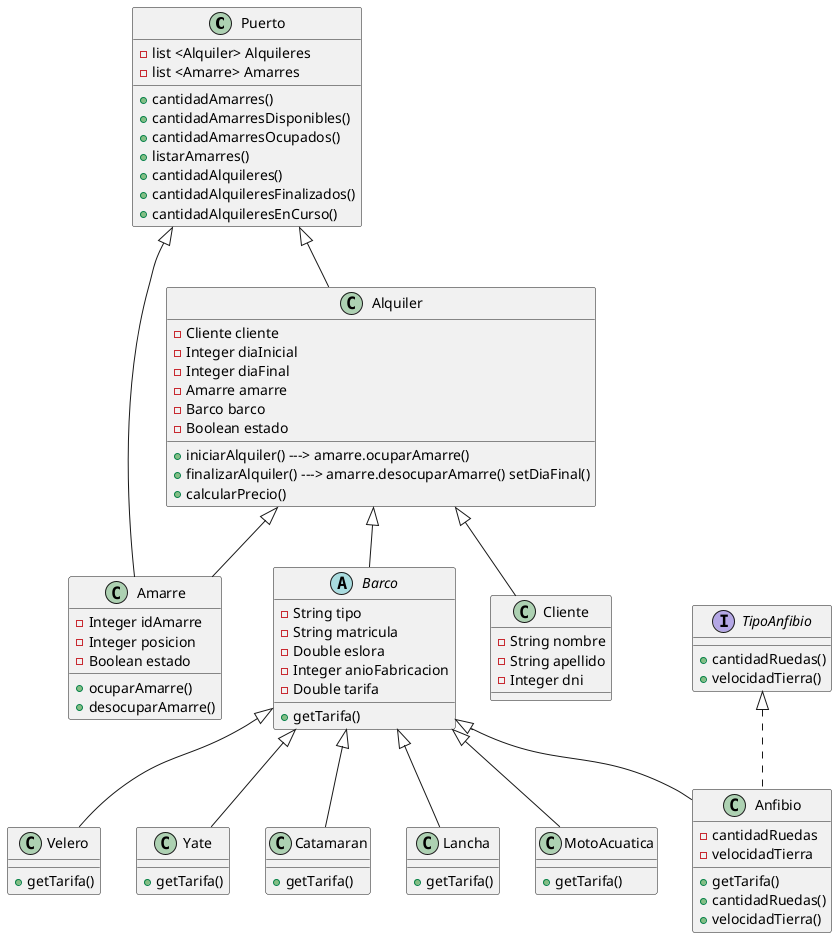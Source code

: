 @startuml

class Puerto {
	- list <Alquiler> Alquileres
	- list <Amarre> Amarres
	
	+ cantidadAmarres()
	+ cantidadAmarresDisponibles()
	+ cantidadAmarresOcupados()
	+ listarAmarres()
	+ cantidadAlquileres()
	+ cantidadAlquileresFinalizados()
	+ cantidadAlquileresEnCurso()
}

abstract Barco {
	- String tipo
	- String matricula
	- Double eslora
	- Integer anioFabricacion
	- Double tarifa
	
	+ getTarifa()
}

class Amarre {
	- Integer idAmarre
	- Integer posicion
	- Boolean estado
	
	+ ocuparAmarre()
	+ desocuparAmarre()
	
}

class Alquiler {
	- Cliente cliente
	- Integer diaInicial
	- Integer diaFinal
	- Amarre amarre
	- Barco barco
	- Boolean estado
	
	+ iniciarAlquiler() ---> amarre.ocuparAmarre()
	+ finalizarAlquiler() ---> amarre.desocuparAmarre() setDiaFinal()
	+ calcularPrecio()
}

class Cliente {
	- String nombre
	- String apellido
	- Integer dni
}

interface TipoAnfibio {
	+ cantidadRuedas()
	+ velocidadTierra()
}

class Velero extends Barco {
	+ getTarifa()
}

class Yate extends Barco {
	+ getTarifa()
}

class Catamaran extends Barco {
	+ getTarifa()
}

class Lancha extends Barco {
	+ getTarifa()
}

class Anfibio extends Barco implements TipoAnfibio {

	- cantidadRuedas
	- velocidadTierra

	+ getTarifa()
	+ cantidadRuedas()
	+ velocidadTierra()
}

class MotoAcuatica extends Barco {
	+ getTarifa()
}

Puerto <|-- Amarre
Puerto <|-- Alquiler
Alquiler <|-- Barco
Alquiler <|-- Amarre
Alquiler <|-- Cliente


@enduml